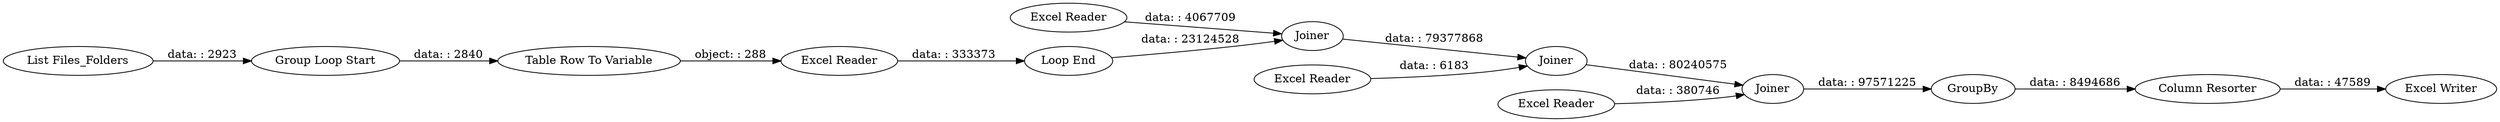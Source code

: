 digraph {
	"4643946596234313356_8" [label="Excel Reader"]
	"4643946596234313356_27" [label=Joiner]
	"4643946596234313356_2" [label="Group Loop Start"]
	"4643946596234313356_3" [label="Table Row To Variable"]
	"4643946596234313356_7" [label=Joiner]
	"4643946596234313356_17" [label="Excel Writer"]
	"4643946596234313356_4" [label="Excel Reader"]
	"4643946596234313356_28" [label="Column Resorter"]
	"4643946596234313356_10" [label=Joiner]
	"4643946596234313356_26" [label="Excel Reader"]
	"4643946596234313356_9" [label=GroupBy]
	"4643946596234313356_1" [label="List Files_Folders"]
	"4643946596234313356_5" [label="Loop End"]
	"4643946596234313356_11" [label="Excel Reader"]
	"4643946596234313356_10" -> "4643946596234313356_27" [label="data: : 80240575"]
	"4643946596234313356_5" -> "4643946596234313356_7" [label="data: : 23124528"]
	"4643946596234313356_4" -> "4643946596234313356_5" [label="data: : 333373"]
	"4643946596234313356_26" -> "4643946596234313356_27" [label="data: : 380746"]
	"4643946596234313356_1" -> "4643946596234313356_2" [label="data: : 2923"]
	"4643946596234313356_11" -> "4643946596234313356_10" [label="data: : 6183"]
	"4643946596234313356_2" -> "4643946596234313356_3" [label="data: : 2840"]
	"4643946596234313356_28" -> "4643946596234313356_17" [label="data: : 47589"]
	"4643946596234313356_3" -> "4643946596234313356_4" [label="object: : 288"]
	"4643946596234313356_9" -> "4643946596234313356_28" [label="data: : 8494686"]
	"4643946596234313356_7" -> "4643946596234313356_10" [label="data: : 79377868"]
	"4643946596234313356_27" -> "4643946596234313356_9" [label="data: : 97571225"]
	"4643946596234313356_8" -> "4643946596234313356_7" [label="data: : 4067709"]
	rankdir=LR
}
